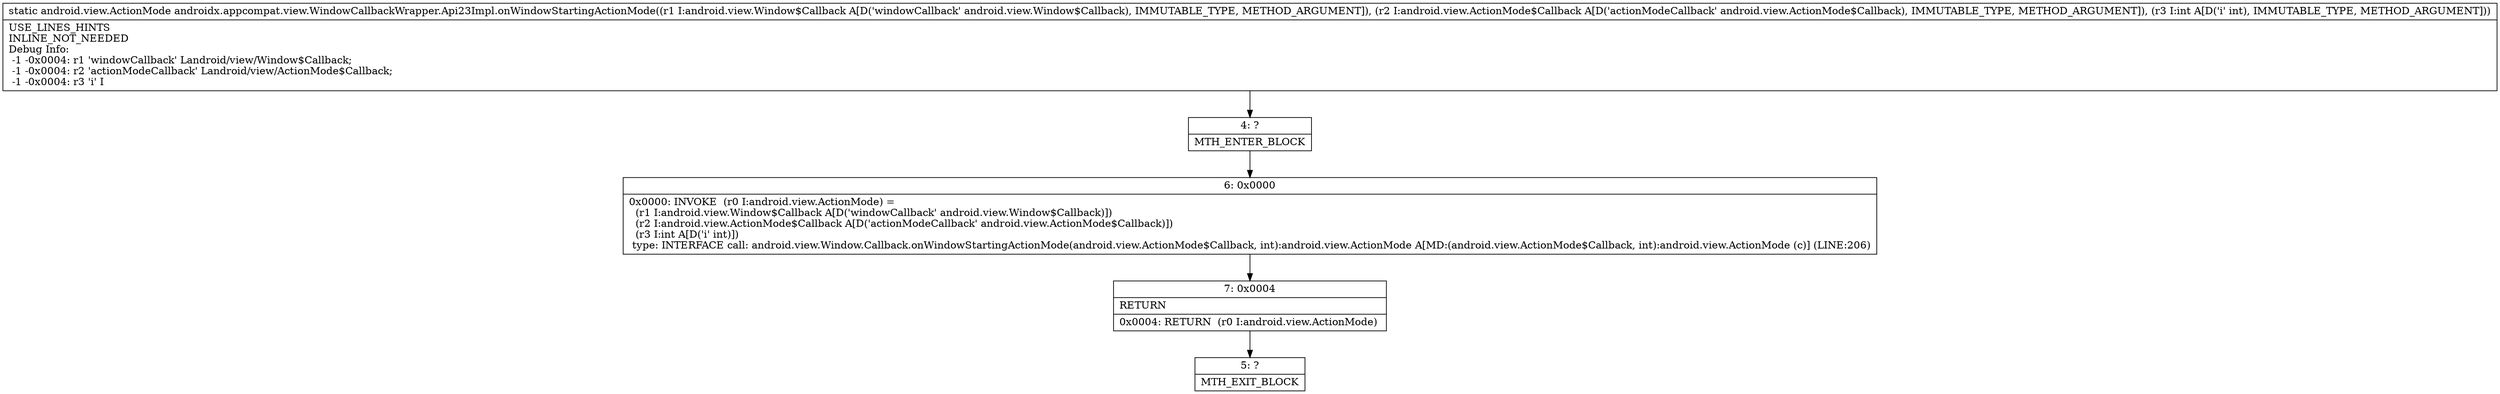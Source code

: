 digraph "CFG forandroidx.appcompat.view.WindowCallbackWrapper.Api23Impl.onWindowStartingActionMode(Landroid\/view\/Window$Callback;Landroid\/view\/ActionMode$Callback;I)Landroid\/view\/ActionMode;" {
Node_4 [shape=record,label="{4\:\ ?|MTH_ENTER_BLOCK\l}"];
Node_6 [shape=record,label="{6\:\ 0x0000|0x0000: INVOKE  (r0 I:android.view.ActionMode) = \l  (r1 I:android.view.Window$Callback A[D('windowCallback' android.view.Window$Callback)])\l  (r2 I:android.view.ActionMode$Callback A[D('actionModeCallback' android.view.ActionMode$Callback)])\l  (r3 I:int A[D('i' int)])\l type: INTERFACE call: android.view.Window.Callback.onWindowStartingActionMode(android.view.ActionMode$Callback, int):android.view.ActionMode A[MD:(android.view.ActionMode$Callback, int):android.view.ActionMode (c)] (LINE:206)\l}"];
Node_7 [shape=record,label="{7\:\ 0x0004|RETURN\l|0x0004: RETURN  (r0 I:android.view.ActionMode) \l}"];
Node_5 [shape=record,label="{5\:\ ?|MTH_EXIT_BLOCK\l}"];
MethodNode[shape=record,label="{static android.view.ActionMode androidx.appcompat.view.WindowCallbackWrapper.Api23Impl.onWindowStartingActionMode((r1 I:android.view.Window$Callback A[D('windowCallback' android.view.Window$Callback), IMMUTABLE_TYPE, METHOD_ARGUMENT]), (r2 I:android.view.ActionMode$Callback A[D('actionModeCallback' android.view.ActionMode$Callback), IMMUTABLE_TYPE, METHOD_ARGUMENT]), (r3 I:int A[D('i' int), IMMUTABLE_TYPE, METHOD_ARGUMENT]))  | USE_LINES_HINTS\lINLINE_NOT_NEEDED\lDebug Info:\l  \-1 \-0x0004: r1 'windowCallback' Landroid\/view\/Window$Callback;\l  \-1 \-0x0004: r2 'actionModeCallback' Landroid\/view\/ActionMode$Callback;\l  \-1 \-0x0004: r3 'i' I\l}"];
MethodNode -> Node_4;Node_4 -> Node_6;
Node_6 -> Node_7;
Node_7 -> Node_5;
}

